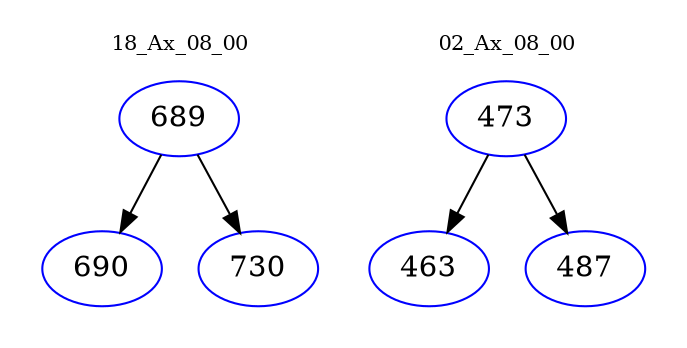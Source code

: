 digraph{
subgraph cluster_0 {
color = white
label = "18_Ax_08_00";
fontsize=10;
T0_689 [label="689", color="blue"]
T0_689 -> T0_690 [color="black"]
T0_690 [label="690", color="blue"]
T0_689 -> T0_730 [color="black"]
T0_730 [label="730", color="blue"]
}
subgraph cluster_1 {
color = white
label = "02_Ax_08_00";
fontsize=10;
T1_473 [label="473", color="blue"]
T1_473 -> T1_463 [color="black"]
T1_463 [label="463", color="blue"]
T1_473 -> T1_487 [color="black"]
T1_487 [label="487", color="blue"]
}
}
